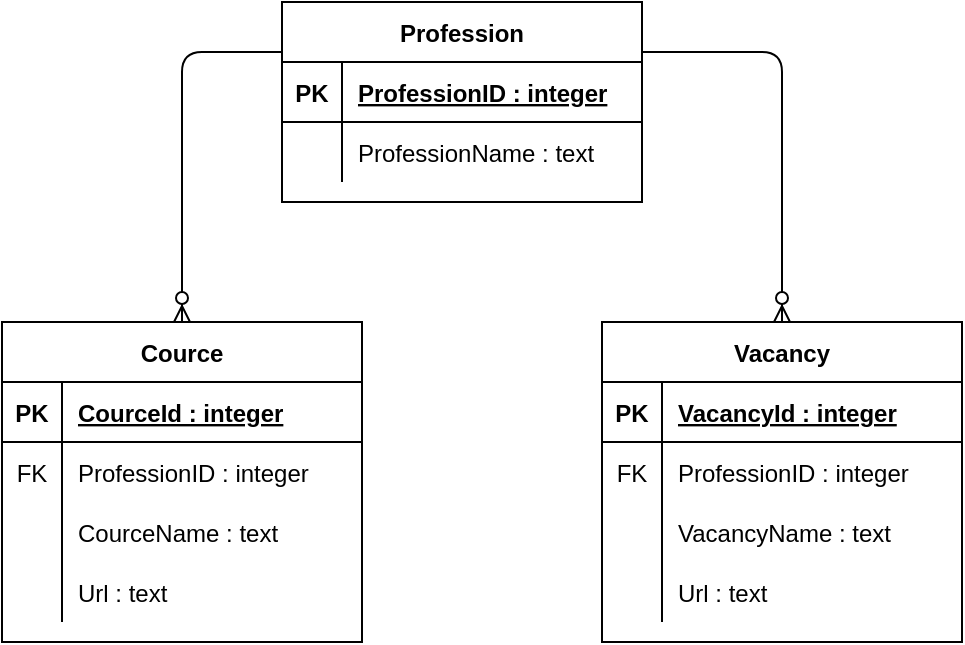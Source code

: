 <mxfile version="14.6.13" type="device"><diagram id="mWgD1Gat3d9XfUPPm8rZ" name="DataBaseDiagramm"><mxGraphModel dx="1301" dy="606" grid="1" gridSize="10" guides="1" tooltips="1" connect="1" arrows="1" fold="1" page="1" pageScale="1" pageWidth="1100" pageHeight="850" math="0" shadow="0"><root><mxCell id="0"/><mxCell id="1" parent="0"/><mxCell id="oWe3znvZCndiOPtgcgwU-1" value="Profession" style="shape=table;startSize=30;container=1;collapsible=1;childLayout=tableLayout;fixedRows=1;rowLines=0;fontStyle=1;align=center;resizeLast=1;" vertex="1" parent="1"><mxGeometry x="560" y="80" width="180" height="100" as="geometry"/></mxCell><mxCell id="oWe3znvZCndiOPtgcgwU-2" value="" style="shape=partialRectangle;collapsible=0;dropTarget=0;pointerEvents=0;fillColor=none;top=0;left=0;bottom=1;right=0;points=[[0,0.5],[1,0.5]];portConstraint=eastwest;" vertex="1" parent="oWe3znvZCndiOPtgcgwU-1"><mxGeometry y="30" width="180" height="30" as="geometry"/></mxCell><mxCell id="oWe3znvZCndiOPtgcgwU-3" value="PK" style="shape=partialRectangle;connectable=0;fillColor=none;top=0;left=0;bottom=0;right=0;fontStyle=1;overflow=hidden;" vertex="1" parent="oWe3znvZCndiOPtgcgwU-2"><mxGeometry width="30" height="30" as="geometry"/></mxCell><mxCell id="oWe3znvZCndiOPtgcgwU-4" value="ProfessionID : integer" style="shape=partialRectangle;connectable=0;fillColor=none;top=0;left=0;bottom=0;right=0;align=left;spacingLeft=6;fontStyle=5;overflow=hidden;" vertex="1" parent="oWe3znvZCndiOPtgcgwU-2"><mxGeometry x="30" width="150" height="30" as="geometry"/></mxCell><mxCell id="oWe3znvZCndiOPtgcgwU-5" value="" style="shape=partialRectangle;collapsible=0;dropTarget=0;pointerEvents=0;fillColor=none;top=0;left=0;bottom=0;right=0;points=[[0,0.5],[1,0.5]];portConstraint=eastwest;" vertex="1" parent="oWe3znvZCndiOPtgcgwU-1"><mxGeometry y="60" width="180" height="30" as="geometry"/></mxCell><mxCell id="oWe3znvZCndiOPtgcgwU-6" value="" style="shape=partialRectangle;connectable=0;fillColor=none;top=0;left=0;bottom=0;right=0;editable=1;overflow=hidden;" vertex="1" parent="oWe3znvZCndiOPtgcgwU-5"><mxGeometry width="30" height="30" as="geometry"/></mxCell><mxCell id="oWe3znvZCndiOPtgcgwU-7" value="ProfessionName : text" style="shape=partialRectangle;connectable=0;fillColor=none;top=0;left=0;bottom=0;right=0;align=left;spacingLeft=6;overflow=hidden;" vertex="1" parent="oWe3znvZCndiOPtgcgwU-5"><mxGeometry x="30" width="150" height="30" as="geometry"/></mxCell><mxCell id="oWe3znvZCndiOPtgcgwU-14" value="Cource" style="shape=table;startSize=30;container=1;collapsible=1;childLayout=tableLayout;fixedRows=1;rowLines=0;fontStyle=1;align=center;resizeLast=1;" vertex="1" parent="1"><mxGeometry x="420" y="240" width="180" height="160" as="geometry"/></mxCell><mxCell id="oWe3znvZCndiOPtgcgwU-15" value="" style="shape=partialRectangle;collapsible=0;dropTarget=0;pointerEvents=0;fillColor=none;top=0;left=0;bottom=1;right=0;points=[[0,0.5],[1,0.5]];portConstraint=eastwest;" vertex="1" parent="oWe3znvZCndiOPtgcgwU-14"><mxGeometry y="30" width="180" height="30" as="geometry"/></mxCell><mxCell id="oWe3znvZCndiOPtgcgwU-16" value="PK" style="shape=partialRectangle;connectable=0;fillColor=none;top=0;left=0;bottom=0;right=0;fontStyle=1;overflow=hidden;" vertex="1" parent="oWe3znvZCndiOPtgcgwU-15"><mxGeometry width="30" height="30" as="geometry"/></mxCell><mxCell id="oWe3znvZCndiOPtgcgwU-17" value="CourceId : integer" style="shape=partialRectangle;connectable=0;fillColor=none;top=0;left=0;bottom=0;right=0;align=left;spacingLeft=6;fontStyle=5;overflow=hidden;" vertex="1" parent="oWe3znvZCndiOPtgcgwU-15"><mxGeometry x="30" width="150" height="30" as="geometry"/></mxCell><mxCell id="oWe3znvZCndiOPtgcgwU-40" value="" style="shape=partialRectangle;collapsible=0;dropTarget=0;pointerEvents=0;fillColor=none;top=0;left=0;bottom=0;right=0;points=[[0,0.5],[1,0.5]];portConstraint=eastwest;" vertex="1" parent="oWe3znvZCndiOPtgcgwU-14"><mxGeometry y="60" width="180" height="30" as="geometry"/></mxCell><mxCell id="oWe3znvZCndiOPtgcgwU-41" value="FK" style="shape=partialRectangle;connectable=0;fillColor=none;top=0;left=0;bottom=0;right=0;fontStyle=0;overflow=hidden;" vertex="1" parent="oWe3znvZCndiOPtgcgwU-40"><mxGeometry width="30" height="30" as="geometry"/></mxCell><mxCell id="oWe3znvZCndiOPtgcgwU-42" value="ProfessionID : integer" style="shape=partialRectangle;connectable=0;fillColor=none;top=0;left=0;bottom=0;right=0;align=left;spacingLeft=6;fontStyle=0;overflow=hidden;" vertex="1" parent="oWe3znvZCndiOPtgcgwU-40"><mxGeometry x="30" width="150" height="30" as="geometry"/></mxCell><mxCell id="oWe3znvZCndiOPtgcgwU-18" value="" style="shape=partialRectangle;collapsible=0;dropTarget=0;pointerEvents=0;fillColor=none;top=0;left=0;bottom=0;right=0;points=[[0,0.5],[1,0.5]];portConstraint=eastwest;" vertex="1" parent="oWe3znvZCndiOPtgcgwU-14"><mxGeometry y="90" width="180" height="30" as="geometry"/></mxCell><mxCell id="oWe3znvZCndiOPtgcgwU-19" value="" style="shape=partialRectangle;connectable=0;fillColor=none;top=0;left=0;bottom=0;right=0;editable=1;overflow=hidden;" vertex="1" parent="oWe3znvZCndiOPtgcgwU-18"><mxGeometry width="30" height="30" as="geometry"/></mxCell><mxCell id="oWe3znvZCndiOPtgcgwU-20" value="CourceName : text" style="shape=partialRectangle;connectable=0;fillColor=none;top=0;left=0;bottom=0;right=0;align=left;spacingLeft=6;overflow=hidden;" vertex="1" parent="oWe3znvZCndiOPtgcgwU-18"><mxGeometry x="30" width="150" height="30" as="geometry"/></mxCell><mxCell id="oWe3znvZCndiOPtgcgwU-21" value="" style="shape=partialRectangle;collapsible=0;dropTarget=0;pointerEvents=0;fillColor=none;top=0;left=0;bottom=0;right=0;points=[[0,0.5],[1,0.5]];portConstraint=eastwest;" vertex="1" parent="oWe3znvZCndiOPtgcgwU-14"><mxGeometry y="120" width="180" height="30" as="geometry"/></mxCell><mxCell id="oWe3znvZCndiOPtgcgwU-22" value="" style="shape=partialRectangle;connectable=0;fillColor=none;top=0;left=0;bottom=0;right=0;editable=1;overflow=hidden;" vertex="1" parent="oWe3znvZCndiOPtgcgwU-21"><mxGeometry width="30" height="30" as="geometry"/></mxCell><mxCell id="oWe3znvZCndiOPtgcgwU-23" value="Url : text" style="shape=partialRectangle;connectable=0;fillColor=none;top=0;left=0;bottom=0;right=0;align=left;spacingLeft=6;overflow=hidden;" vertex="1" parent="oWe3znvZCndiOPtgcgwU-21"><mxGeometry x="30" width="150" height="30" as="geometry"/></mxCell><mxCell id="oWe3znvZCndiOPtgcgwU-27" value="Vacancy" style="shape=table;startSize=30;container=1;collapsible=1;childLayout=tableLayout;fixedRows=1;rowLines=0;fontStyle=1;align=center;resizeLast=1;" vertex="1" parent="1"><mxGeometry x="720" y="240" width="180" height="160" as="geometry"/></mxCell><mxCell id="oWe3znvZCndiOPtgcgwU-28" value="" style="shape=partialRectangle;collapsible=0;dropTarget=0;pointerEvents=0;fillColor=none;top=0;left=0;bottom=1;right=0;points=[[0,0.5],[1,0.5]];portConstraint=eastwest;" vertex="1" parent="oWe3znvZCndiOPtgcgwU-27"><mxGeometry y="30" width="180" height="30" as="geometry"/></mxCell><mxCell id="oWe3znvZCndiOPtgcgwU-29" value="PK" style="shape=partialRectangle;connectable=0;fillColor=none;top=0;left=0;bottom=0;right=0;fontStyle=1;overflow=hidden;" vertex="1" parent="oWe3znvZCndiOPtgcgwU-28"><mxGeometry width="30" height="30" as="geometry"/></mxCell><mxCell id="oWe3znvZCndiOPtgcgwU-30" value="VacancyId : integer" style="shape=partialRectangle;connectable=0;fillColor=none;top=0;left=0;bottom=0;right=0;align=left;spacingLeft=6;fontStyle=5;overflow=hidden;" vertex="1" parent="oWe3znvZCndiOPtgcgwU-28"><mxGeometry x="30" width="150" height="30" as="geometry"/></mxCell><mxCell id="oWe3znvZCndiOPtgcgwU-46" value="" style="shape=partialRectangle;collapsible=0;dropTarget=0;pointerEvents=0;fillColor=none;top=0;left=0;bottom=0;right=0;points=[[0,0.5],[1,0.5]];portConstraint=eastwest;" vertex="1" parent="oWe3znvZCndiOPtgcgwU-27"><mxGeometry y="60" width="180" height="30" as="geometry"/></mxCell><mxCell id="oWe3znvZCndiOPtgcgwU-47" value="FK" style="shape=partialRectangle;connectable=0;fillColor=none;top=0;left=0;bottom=0;right=0;fontStyle=0;overflow=hidden;" vertex="1" parent="oWe3znvZCndiOPtgcgwU-46"><mxGeometry width="30" height="30" as="geometry"/></mxCell><mxCell id="oWe3znvZCndiOPtgcgwU-48" value="ProfessionID : integer" style="shape=partialRectangle;connectable=0;fillColor=none;top=0;left=0;bottom=0;right=0;align=left;spacingLeft=6;fontStyle=0;overflow=hidden;" vertex="1" parent="oWe3znvZCndiOPtgcgwU-46"><mxGeometry x="30" width="150" height="30" as="geometry"/></mxCell><mxCell id="oWe3znvZCndiOPtgcgwU-31" value="" style="shape=partialRectangle;collapsible=0;dropTarget=0;pointerEvents=0;fillColor=none;top=0;left=0;bottom=0;right=0;points=[[0,0.5],[1,0.5]];portConstraint=eastwest;" vertex="1" parent="oWe3znvZCndiOPtgcgwU-27"><mxGeometry y="90" width="180" height="30" as="geometry"/></mxCell><mxCell id="oWe3znvZCndiOPtgcgwU-32" value="" style="shape=partialRectangle;connectable=0;fillColor=none;top=0;left=0;bottom=0;right=0;editable=1;overflow=hidden;" vertex="1" parent="oWe3znvZCndiOPtgcgwU-31"><mxGeometry width="30" height="30" as="geometry"/></mxCell><mxCell id="oWe3znvZCndiOPtgcgwU-33" value="VacancyName : text" style="shape=partialRectangle;connectable=0;fillColor=none;top=0;left=0;bottom=0;right=0;align=left;spacingLeft=6;overflow=hidden;" vertex="1" parent="oWe3znvZCndiOPtgcgwU-31"><mxGeometry x="30" width="150" height="30" as="geometry"/></mxCell><mxCell id="oWe3znvZCndiOPtgcgwU-34" value="" style="shape=partialRectangle;collapsible=0;dropTarget=0;pointerEvents=0;fillColor=none;top=0;left=0;bottom=0;right=0;points=[[0,0.5],[1,0.5]];portConstraint=eastwest;" vertex="1" parent="oWe3znvZCndiOPtgcgwU-27"><mxGeometry y="120" width="180" height="30" as="geometry"/></mxCell><mxCell id="oWe3znvZCndiOPtgcgwU-35" value="" style="shape=partialRectangle;connectable=0;fillColor=none;top=0;left=0;bottom=0;right=0;editable=1;overflow=hidden;" vertex="1" parent="oWe3znvZCndiOPtgcgwU-34"><mxGeometry width="30" height="30" as="geometry"/></mxCell><mxCell id="oWe3znvZCndiOPtgcgwU-36" value="Url : text" style="shape=partialRectangle;connectable=0;fillColor=none;top=0;left=0;bottom=0;right=0;align=left;spacingLeft=6;overflow=hidden;" vertex="1" parent="oWe3znvZCndiOPtgcgwU-34"><mxGeometry x="30" width="150" height="30" as="geometry"/></mxCell><mxCell id="oWe3znvZCndiOPtgcgwU-49" value="" style="edgeStyle=orthogonalEdgeStyle;fontSize=12;html=1;endArrow=ERzeroToMany;endFill=1;exitX=1;exitY=0.25;exitDx=0;exitDy=0;entryX=0.5;entryY=0;entryDx=0;entryDy=0;" edge="1" parent="1" source="oWe3znvZCndiOPtgcgwU-1" target="oWe3znvZCndiOPtgcgwU-27"><mxGeometry width="100" height="100" relative="1" as="geometry"><mxPoint x="870" y="180" as="sourcePoint"/><mxPoint x="970" y="80" as="targetPoint"/></mxGeometry></mxCell><mxCell id="oWe3znvZCndiOPtgcgwU-50" value="" style="edgeStyle=orthogonalEdgeStyle;fontSize=12;html=1;endArrow=ERzeroToMany;endFill=1;exitX=0;exitY=0.25;exitDx=0;exitDy=0;entryX=0.5;entryY=0;entryDx=0;entryDy=0;" edge="1" parent="1" source="oWe3znvZCndiOPtgcgwU-1" target="oWe3znvZCndiOPtgcgwU-14"><mxGeometry width="100" height="100" relative="1" as="geometry"><mxPoint x="340" y="240" as="sourcePoint"/><mxPoint x="440" y="140" as="targetPoint"/></mxGeometry></mxCell></root></mxGraphModel></diagram></mxfile>